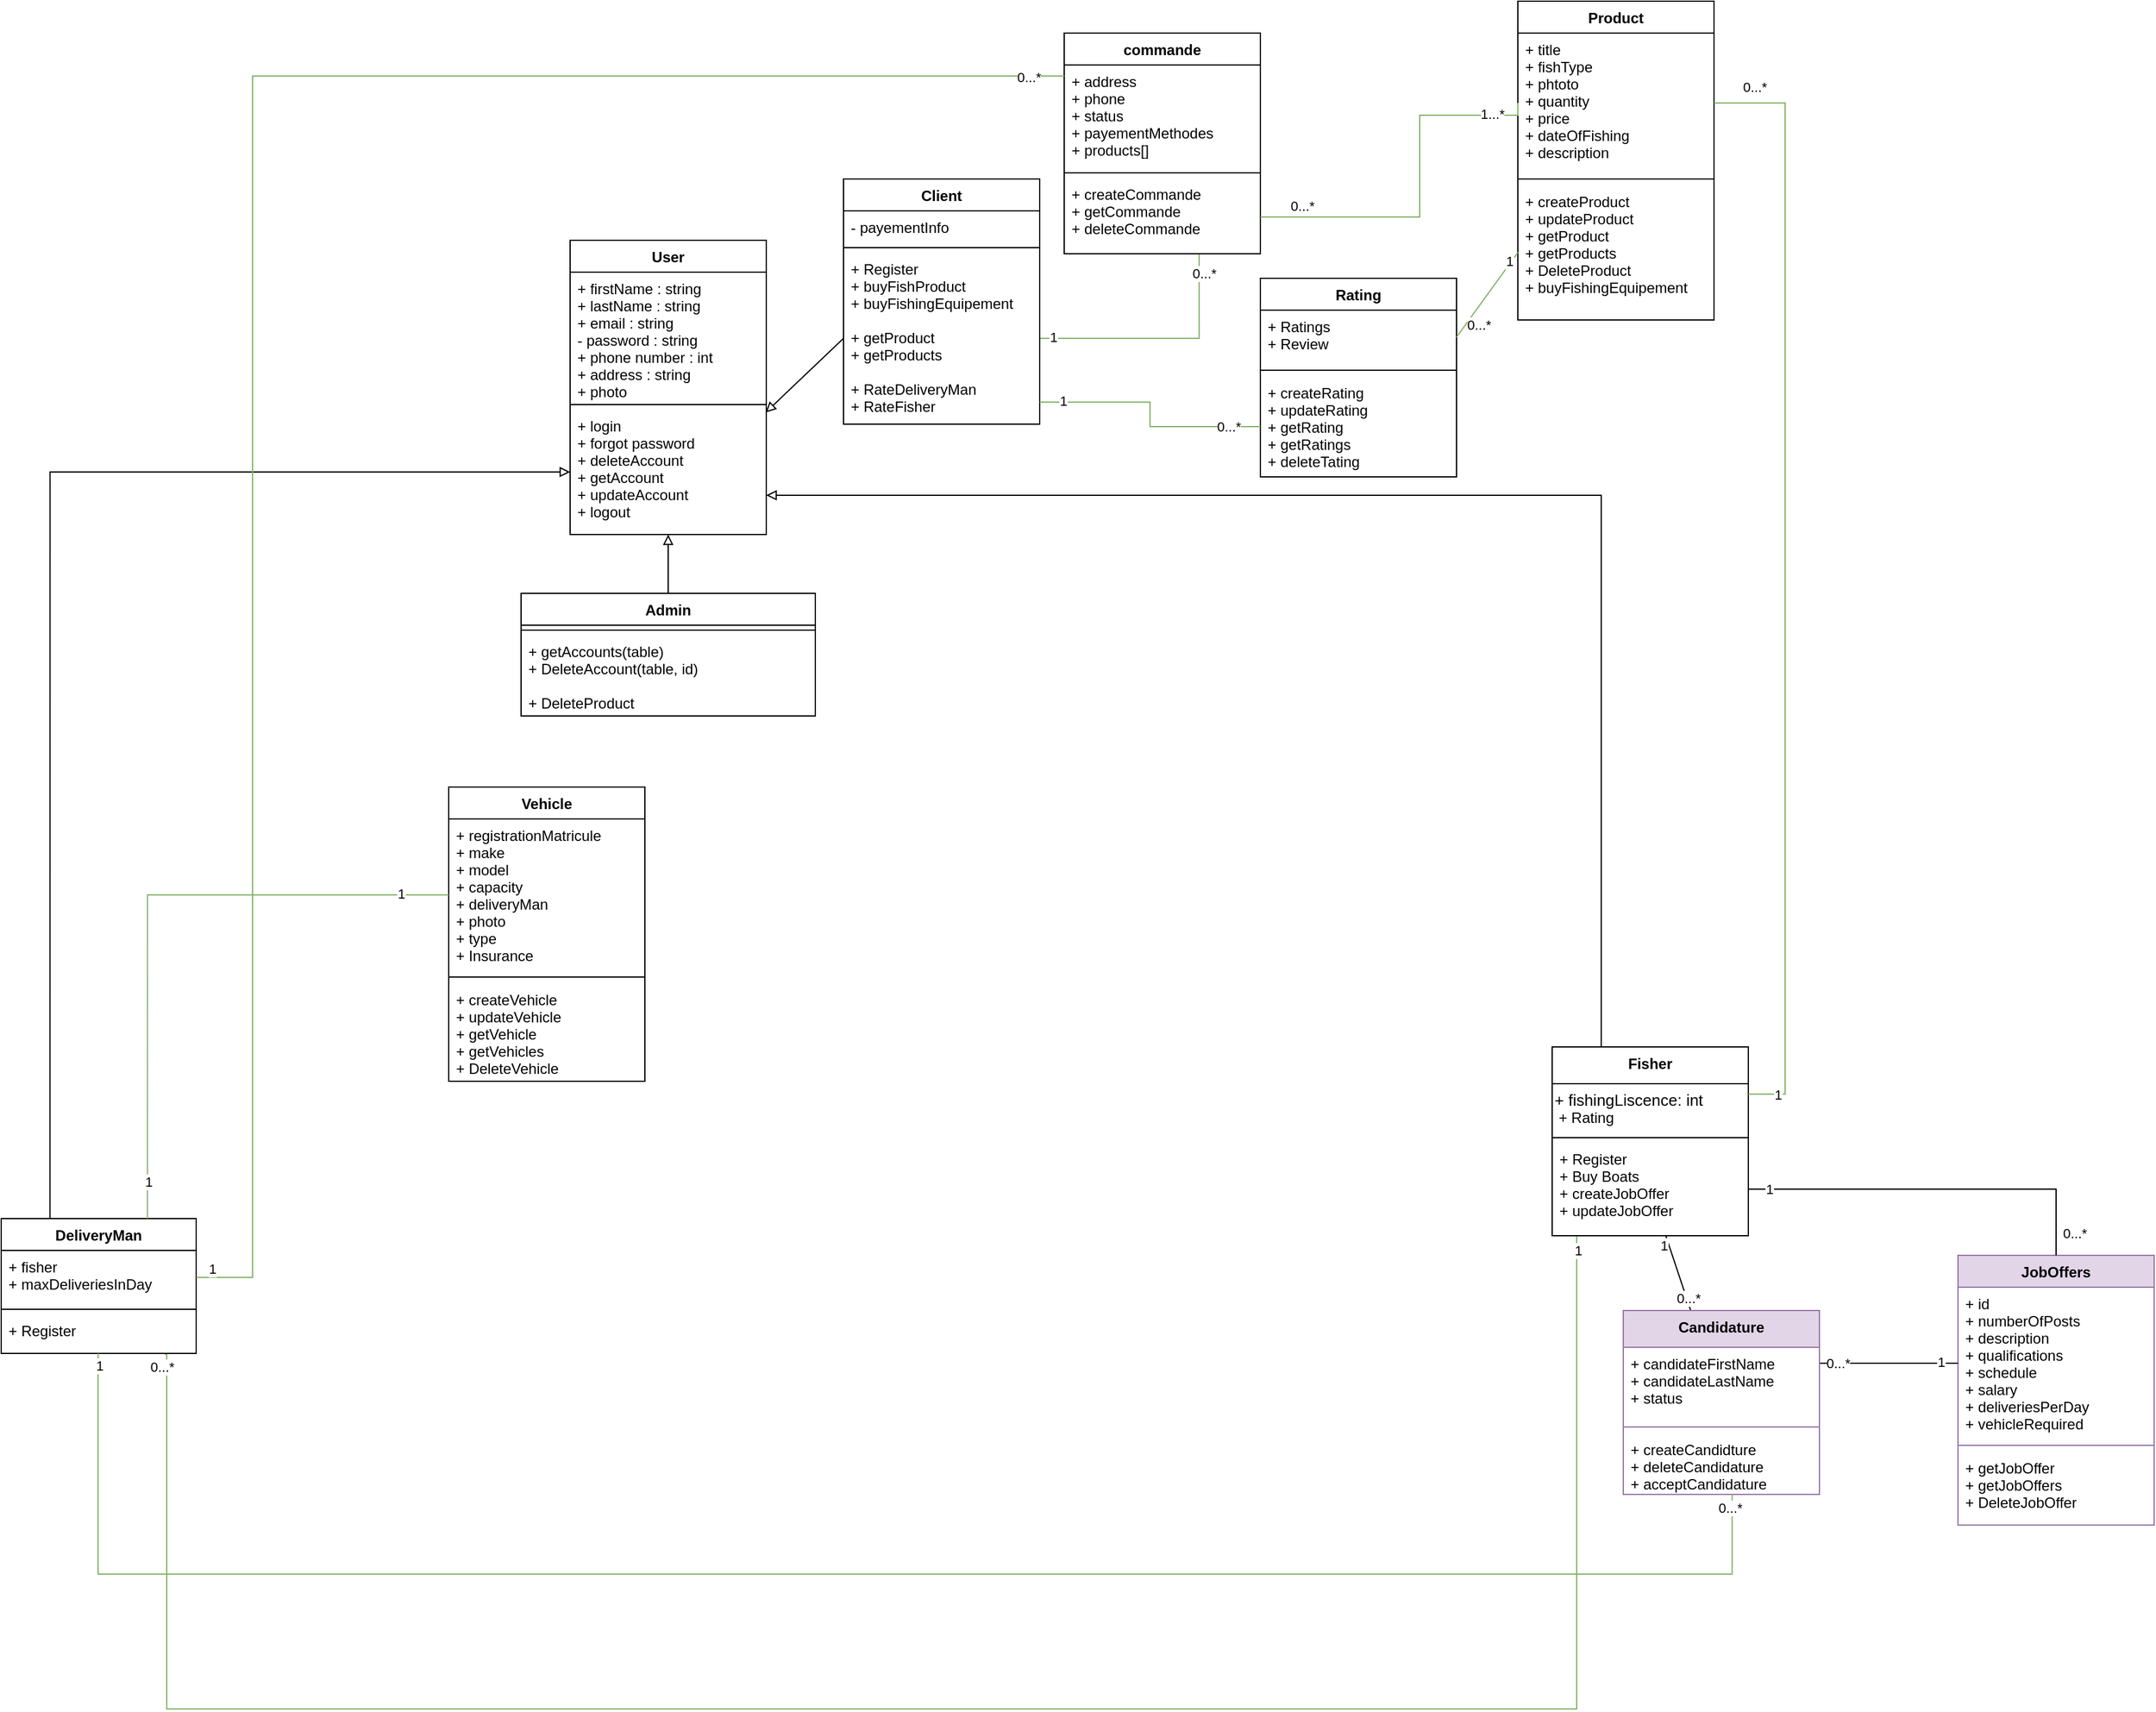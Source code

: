 <mxfile>
    <diagram id="aZIjorGY7UXWxZZk_VA7" name="Page-1">
        <mxGraphModel dx="1736" dy="3966" grid="1" gridSize="10" guides="1" tooltips="1" connect="1" arrows="1" fold="1" page="1" pageScale="1" pageWidth="850" pageHeight="1100" math="0" shadow="0">
            <root>
                <mxCell id="0"/>
                <mxCell id="1" parent="0"/>
                <mxCell id="8Mmd9B4hTZwMJkrOTyFo-38" style="rounded=0;orthogonalLoop=1;jettySize=auto;elbow=vertical;html=1;endArrow=block;endFill=0;edgeStyle=orthogonalEdgeStyle;exitX=0.25;exitY=0;exitDx=0;exitDy=0;" parent="1" source="8Mmd9B4hTZwMJkrOTyFo-10" target="zlj9pYZFUHFNdbRgXwXU-6" edge="1">
                    <mxGeometry relative="1" as="geometry">
                        <mxPoint x="180" y="-1830" as="targetPoint"/>
                        <Array as="points">
                            <mxPoint x="860" y="-1810"/>
                        </Array>
                        <mxPoint x="790" y="-1610" as="sourcePoint"/>
                    </mxGeometry>
                </mxCell>
                <mxCell id="4fSHhRv6Qn75-ox5Rb2t-64" style="edgeStyle=orthogonalEdgeStyle;rounded=0;orthogonalLoop=1;jettySize=auto;html=1;entryX=0.838;entryY=1.021;entryDx=0;entryDy=0;entryPerimeter=0;endArrow=none;endFill=0;strokeColor=#82B366;" parent="1" source="8Mmd9B4hTZwMJkrOTyFo-10" target="8Mmd9B4hTZwMJkrOTyFo-28" edge="1">
                    <mxGeometry relative="1" as="geometry">
                        <mxPoint x="780" y="-367.333" as="targetPoint"/>
                        <Array as="points">
                            <mxPoint x="840" y="-820"/>
                            <mxPoint x="-310" y="-820"/>
                        </Array>
                    </mxGeometry>
                </mxCell>
                <mxCell id="4fSHhRv6Qn75-ox5Rb2t-66" value="1" style="edgeLabel;html=1;align=center;verticalAlign=middle;resizable=0;points=[];" parent="4fSHhRv6Qn75-ox5Rb2t-64" vertex="1" connectable="0">
                    <mxGeometry x="-0.986" y="1" relative="1" as="geometry">
                        <mxPoint y="-1" as="offset"/>
                    </mxGeometry>
                </mxCell>
                <mxCell id="4fSHhRv6Qn75-ox5Rb2t-67" value="0...*" style="edgeLabel;html=1;align=center;verticalAlign=middle;resizable=0;points=[];" parent="4fSHhRv6Qn75-ox5Rb2t-64" vertex="1" connectable="0">
                    <mxGeometry x="0.984" y="4" relative="1" as="geometry">
                        <mxPoint y="-3" as="offset"/>
                    </mxGeometry>
                </mxCell>
                <mxCell id="8Mmd9B4hTZwMJkrOTyFo-10" value=" Fisher" style="swimlane;fontStyle=1;align=center;verticalAlign=top;childLayout=stackLayout;horizontal=1;startSize=30;horizontalStack=0;resizeParent=1;resizeParentMax=0;resizeLast=0;collapsible=1;marginBottom=0;" parent="1" vertex="1">
                    <mxGeometry x="820" y="-1360" width="160" height="154" as="geometry"/>
                </mxCell>
                <mxCell id="jIOh63rb734gAdqWBJmO-16" value="&lt;span style=&quot;font-size: 13px;&quot;&gt;+ fishingLiscence: int&lt;/span&gt;&lt;br style=&quot;border-color: var(--border-color); padding: 0px; margin: 0px; font-size: 13px;&quot;&gt;&amp;nbsp;+ Rating" style="text;html=1;align=left;verticalAlign=middle;resizable=0;points=[];autosize=1;strokeColor=none;fillColor=none;" parent="8Mmd9B4hTZwMJkrOTyFo-10" vertex="1">
                    <mxGeometry y="30" width="160" height="40" as="geometry"/>
                </mxCell>
                <mxCell id="8Mmd9B4hTZwMJkrOTyFo-12" value="" style="line;strokeWidth=1;fillColor=none;align=left;verticalAlign=middle;spacingTop=-1;spacingLeft=3;spacingRight=3;rotatable=0;labelPosition=right;points=[];portConstraint=eastwest;strokeColor=inherit;" parent="8Mmd9B4hTZwMJkrOTyFo-10" vertex="1">
                    <mxGeometry y="70" width="160" height="8" as="geometry"/>
                </mxCell>
                <mxCell id="8Mmd9B4hTZwMJkrOTyFo-13" value="+ Register&#10;+ Buy Boats&#10;+ createJobOffer&#10;+ updateJobOffer" style="text;strokeColor=none;fillColor=none;align=left;verticalAlign=top;spacingLeft=4;spacingRight=4;overflow=hidden;rotatable=0;points=[[0,0.5],[1,0.5]];portConstraint=eastwest;" parent="8Mmd9B4hTZwMJkrOTyFo-10" vertex="1">
                    <mxGeometry y="78" width="160" height="76" as="geometry"/>
                </mxCell>
                <mxCell id="8Mmd9B4hTZwMJkrOTyFo-39" style="edgeStyle=orthogonalEdgeStyle;rounded=0;orthogonalLoop=1;jettySize=auto;html=1;endArrow=block;endFill=0;elbow=vertical;entryX=0;entryY=0.5;entryDx=0;entryDy=0;exitX=0.25;exitY=0;exitDx=0;exitDy=0;" parent="1" source="8Mmd9B4hTZwMJkrOTyFo-25" target="zlj9pYZFUHFNdbRgXwXU-6" edge="1">
                    <mxGeometry relative="1" as="geometry">
                        <mxPoint x="340" y="-160" as="targetPoint"/>
                        <mxPoint x="-358.734" y="-1642" as="sourcePoint"/>
                        <Array as="points">
                            <mxPoint x="-405" y="-1829"/>
                        </Array>
                    </mxGeometry>
                </mxCell>
                <mxCell id="8Mmd9B4hTZwMJkrOTyFo-25" value=" DeliveryMan" style="swimlane;fontStyle=1;align=center;verticalAlign=top;childLayout=stackLayout;horizontal=1;startSize=26;horizontalStack=0;resizeParent=1;resizeParentMax=0;resizeLast=0;collapsible=1;marginBottom=0;" parent="1" vertex="1">
                    <mxGeometry x="-445" y="-1220" width="159" height="110" as="geometry"/>
                </mxCell>
                <mxCell id="8Mmd9B4hTZwMJkrOTyFo-26" value="+ fisher&#10;+ maxDeliveriesInDay" style="text;strokeColor=none;fillColor=none;align=left;verticalAlign=top;spacingLeft=4;spacingRight=4;overflow=hidden;rotatable=0;points=[[0,0.5],[1,0.5]];portConstraint=eastwest;" parent="8Mmd9B4hTZwMJkrOTyFo-25" vertex="1">
                    <mxGeometry y="26" width="159" height="44" as="geometry"/>
                </mxCell>
                <mxCell id="8Mmd9B4hTZwMJkrOTyFo-27" value="" style="line;strokeWidth=1;fillColor=none;align=left;verticalAlign=middle;spacingTop=-1;spacingLeft=3;spacingRight=3;rotatable=0;labelPosition=right;points=[];portConstraint=eastwest;strokeColor=inherit;" parent="8Mmd9B4hTZwMJkrOTyFo-25" vertex="1">
                    <mxGeometry y="70" width="159" height="8" as="geometry"/>
                </mxCell>
                <mxCell id="8Mmd9B4hTZwMJkrOTyFo-28" value="+ Register&#10;" style="text;strokeColor=none;fillColor=none;align=left;verticalAlign=top;spacingLeft=4;spacingRight=4;overflow=hidden;rotatable=0;points=[[0,0.5],[1,0.5]];portConstraint=eastwest;" parent="8Mmd9B4hTZwMJkrOTyFo-25" vertex="1">
                    <mxGeometry y="78" width="159" height="32" as="geometry"/>
                </mxCell>
                <mxCell id="2" style="edgeStyle=none;html=1;exitX=0.5;exitY=0;exitDx=0;exitDy=0;endArrow=block;endFill=0;" parent="1" source="8Mmd9B4hTZwMJkrOTyFo-34" target="zlj9pYZFUHFNdbRgXwXU-6" edge="1">
                    <mxGeometry relative="1" as="geometry"/>
                </mxCell>
                <mxCell id="8Mmd9B4hTZwMJkrOTyFo-34" value="Admin" style="swimlane;fontStyle=1;align=center;verticalAlign=top;childLayout=stackLayout;horizontal=1;startSize=26;horizontalStack=0;resizeParent=1;resizeParentMax=0;resizeLast=0;collapsible=1;marginBottom=0;" parent="1" vertex="1">
                    <mxGeometry x="-21" y="-1730" width="240" height="100" as="geometry"/>
                </mxCell>
                <mxCell id="8Mmd9B4hTZwMJkrOTyFo-36" value="" style="line;strokeWidth=1;fillColor=none;align=left;verticalAlign=middle;spacingTop=-1;spacingLeft=3;spacingRight=3;rotatable=0;labelPosition=right;points=[];portConstraint=eastwest;strokeColor=inherit;" parent="8Mmd9B4hTZwMJkrOTyFo-34" vertex="1">
                    <mxGeometry y="26" width="240" height="8" as="geometry"/>
                </mxCell>
                <mxCell id="8Mmd9B4hTZwMJkrOTyFo-37" value="+ getAccounts(table)&#10;+ DeleteAccount(table, id)&#10;&#10;+ DeleteProduct" style="text;strokeColor=none;fillColor=none;align=left;verticalAlign=top;spacingLeft=4;spacingRight=4;overflow=hidden;rotatable=0;points=[[0,0.5],[1,0.5]];portConstraint=eastwest;" parent="8Mmd9B4hTZwMJkrOTyFo-34" vertex="1">
                    <mxGeometry y="34" width="240" height="66" as="geometry"/>
                </mxCell>
                <mxCell id="8Mmd9B4hTZwMJkrOTyFo-44" style="edgeStyle=none;rounded=0;orthogonalLoop=1;jettySize=auto;html=1;endArrow=block;endFill=0;elbow=vertical;exitX=0;exitY=0.5;exitDx=0;exitDy=0;entryX=0.997;entryY=0.024;entryDx=0;entryDy=0;entryPerimeter=0;" parent="1" source="8Mmd9B4hTZwMJkrOTyFo-43" target="zlj9pYZFUHFNdbRgXwXU-6" edge="1">
                    <mxGeometry relative="1" as="geometry">
                        <mxPoint x="592" y="-187" as="targetPoint"/>
                    </mxGeometry>
                </mxCell>
                <mxCell id="VtJmyBHDyWRbUc47lEjj-67" style="rounded=0;orthogonalLoop=1;jettySize=auto;html=1;startArrow=none;endArrow=none;endFill=0;edgeStyle=orthogonalEdgeStyle;exitX=1;exitY=0.5;exitDx=0;exitDy=0;entryX=0.688;entryY=1;entryDx=0;entryDy=0;entryPerimeter=0;strokeColor=#82B366;" parent="1" source="8Mmd9B4hTZwMJkrOTyFo-43" target="VtJmyBHDyWRbUc47lEjj-51" edge="1">
                    <mxGeometry relative="1" as="geometry">
                        <mxPoint x="532" y="-1977" as="targetPoint"/>
                        <mxPoint x="502" y="-1847" as="sourcePoint"/>
                    </mxGeometry>
                </mxCell>
                <mxCell id="4fSHhRv6Qn75-ox5Rb2t-3" value="0...*" style="edgeLabel;html=1;align=center;verticalAlign=middle;resizable=0;points=[];" parent="VtJmyBHDyWRbUc47lEjj-67" vertex="1" connectable="0">
                    <mxGeometry x="0.831" y="-4" relative="1" as="geometry">
                        <mxPoint y="-1" as="offset"/>
                    </mxGeometry>
                </mxCell>
                <mxCell id="4fSHhRv6Qn75-ox5Rb2t-4" value="1" style="edgeLabel;html=1;align=center;verticalAlign=middle;resizable=0;points=[];" parent="VtJmyBHDyWRbUc47lEjj-67" vertex="1" connectable="0">
                    <mxGeometry x="-0.929" y="1" relative="1" as="geometry">
                        <mxPoint x="4" as="offset"/>
                    </mxGeometry>
                </mxCell>
                <mxCell id="8Mmd9B4hTZwMJkrOTyFo-40" value="Client" style="swimlane;fontStyle=1;align=center;verticalAlign=top;childLayout=stackLayout;horizontal=1;startSize=26;horizontalStack=0;resizeParent=1;resizeParentMax=0;resizeLast=0;collapsible=1;marginBottom=0;" parent="1" vertex="1">
                    <mxGeometry x="242" y="-2068" width="160" height="200" as="geometry"/>
                </mxCell>
                <mxCell id="8Mmd9B4hTZwMJkrOTyFo-41" value="- payementInfo" style="text;strokeColor=none;fillColor=none;align=left;verticalAlign=top;spacingLeft=4;spacingRight=4;overflow=hidden;rotatable=0;points=[[0,0.5],[1,0.5]];portConstraint=eastwest;" parent="8Mmd9B4hTZwMJkrOTyFo-40" vertex="1">
                    <mxGeometry y="26" width="160" height="26" as="geometry"/>
                </mxCell>
                <mxCell id="8Mmd9B4hTZwMJkrOTyFo-42" value="" style="line;strokeWidth=1;fillColor=none;align=left;verticalAlign=middle;spacingTop=-1;spacingLeft=3;spacingRight=3;rotatable=0;labelPosition=right;points=[];portConstraint=eastwest;strokeColor=inherit;" parent="8Mmd9B4hTZwMJkrOTyFo-40" vertex="1">
                    <mxGeometry y="52" width="160" height="8" as="geometry"/>
                </mxCell>
                <mxCell id="8Mmd9B4hTZwMJkrOTyFo-43" value="+ Register&#10;+ buyFishProduct&#10;+ buyFishingEquipement&#10;&#10;+ getProduct&#10;+ getProducts&#10;&#10;+ RateDeliveryMan&#10;+ RateFisher" style="text;strokeColor=none;fillColor=none;align=left;verticalAlign=top;spacingLeft=4;spacingRight=4;overflow=hidden;rotatable=0;points=[[0,0.5],[1,0.5]];portConstraint=eastwest;" parent="8Mmd9B4hTZwMJkrOTyFo-40" vertex="1">
                    <mxGeometry y="60" width="160" height="140" as="geometry"/>
                </mxCell>
                <mxCell id="zlj9pYZFUHFNdbRgXwXU-3" value="User" style="swimlane;fontStyle=1;align=center;verticalAlign=top;childLayout=stackLayout;horizontal=1;startSize=26;horizontalStack=0;resizeParent=1;resizeParentMax=0;resizeLast=0;collapsible=1;marginBottom=0;" parent="1" vertex="1">
                    <mxGeometry x="19" y="-2018" width="160" height="240" as="geometry"/>
                </mxCell>
                <mxCell id="zlj9pYZFUHFNdbRgXwXU-4" value="+ firstName : string&#10;+ lastName : string&#10;+ email : string&#10;- password : string&#10;+ phone number : int&#10;+ address : string&#10;+ photo" style="text;strokeColor=none;fillColor=none;align=left;verticalAlign=top;spacingLeft=4;spacingRight=4;overflow=hidden;rotatable=0;points=[[0,0.5],[1,0.5]];portConstraint=eastwest;" parent="zlj9pYZFUHFNdbRgXwXU-3" vertex="1">
                    <mxGeometry y="26" width="160" height="104" as="geometry"/>
                </mxCell>
                <mxCell id="zlj9pYZFUHFNdbRgXwXU-5" value="" style="line;strokeWidth=1;fillColor=none;align=left;verticalAlign=middle;spacingTop=-1;spacingLeft=3;spacingRight=3;rotatable=0;labelPosition=right;points=[];portConstraint=eastwest;strokeColor=inherit;" parent="zlj9pYZFUHFNdbRgXwXU-3" vertex="1">
                    <mxGeometry y="130" width="160" height="8" as="geometry"/>
                </mxCell>
                <mxCell id="zlj9pYZFUHFNdbRgXwXU-6" value="+ login&#10;+ forgot password&#10;+ deleteAccount&#10;+ getAccount&#10;+ updateAccount&#10;+ logout" style="text;strokeColor=none;fillColor=none;align=left;verticalAlign=top;spacingLeft=4;spacingRight=4;overflow=hidden;rotatable=0;points=[[0,0.5],[1,0.5]];portConstraint=eastwest;" parent="zlj9pYZFUHFNdbRgXwXU-3" vertex="1">
                    <mxGeometry y="138" width="160" height="102" as="geometry"/>
                </mxCell>
                <mxCell id="zlj9pYZFUHFNdbRgXwXU-14" value="Vehicle" style="swimlane;fontStyle=1;align=center;verticalAlign=top;childLayout=stackLayout;horizontal=1;startSize=26;horizontalStack=0;resizeParent=1;resizeParentMax=0;resizeLast=0;collapsible=1;marginBottom=0;" parent="1" vertex="1">
                    <mxGeometry x="-80" y="-1572" width="160" height="240" as="geometry">
                        <mxRectangle x="500" y="-190" width="70" height="30" as="alternateBounds"/>
                    </mxGeometry>
                </mxCell>
                <mxCell id="zlj9pYZFUHFNdbRgXwXU-15" value="+ registrationMatricule&#10;+ make&#10;+ model&#10;+ capacity &#10;+ deliveryMan&#10;+ photo&#10;+ type&#10;+ Insurance" style="text;strokeColor=none;fillColor=none;align=left;verticalAlign=top;spacingLeft=4;spacingRight=4;overflow=hidden;rotatable=0;points=[[0,0.5],[1,0.5]];portConstraint=eastwest;" parent="zlj9pYZFUHFNdbRgXwXU-14" vertex="1">
                    <mxGeometry y="26" width="160" height="124" as="geometry"/>
                </mxCell>
                <mxCell id="zlj9pYZFUHFNdbRgXwXU-16" value="" style="line;strokeWidth=1;fillColor=none;align=left;verticalAlign=middle;spacingTop=-1;spacingLeft=3;spacingRight=3;rotatable=0;labelPosition=right;points=[];portConstraint=eastwest;strokeColor=inherit;" parent="zlj9pYZFUHFNdbRgXwXU-14" vertex="1">
                    <mxGeometry y="150" width="160" height="10" as="geometry"/>
                </mxCell>
                <mxCell id="zlj9pYZFUHFNdbRgXwXU-17" value="+ createVehicle&#10;+ updateVehicle&#10;+ getVehicle&#10;+ getVehicles&#10;+ DeleteVehicle" style="text;strokeColor=none;fillColor=none;align=left;verticalAlign=top;spacingLeft=4;spacingRight=4;overflow=hidden;rotatable=0;points=[[0,0.5,0,0,0],[0.46,1,0,0,3]];portConstraint=eastwest;" parent="zlj9pYZFUHFNdbRgXwXU-14" vertex="1">
                    <mxGeometry y="160" width="160" height="80" as="geometry"/>
                </mxCell>
                <mxCell id="zlj9pYZFUHFNdbRgXwXU-23" value="Product" style="swimlane;fontStyle=1;align=center;verticalAlign=top;childLayout=stackLayout;horizontal=1;startSize=26;horizontalStack=0;resizeParent=1;resizeParentMax=0;resizeLast=0;collapsible=1;marginBottom=0;" parent="1" vertex="1">
                    <mxGeometry x="792" y="-2213" width="160" height="260" as="geometry">
                        <mxRectangle x="500" y="-190" width="70" height="30" as="alternateBounds"/>
                    </mxGeometry>
                </mxCell>
                <mxCell id="zlj9pYZFUHFNdbRgXwXU-24" value="+ title&#10;+ fishType&#10;+ phtoto&#10;+ quantity&#10;+ price&#10;+ dateOfFishing&#10;+ description" style="text;strokeColor=none;fillColor=none;align=left;verticalAlign=top;spacingLeft=4;spacingRight=4;overflow=hidden;rotatable=0;points=[[0,0.5],[1,0.5]];portConstraint=eastwest;" parent="zlj9pYZFUHFNdbRgXwXU-23" vertex="1">
                    <mxGeometry y="26" width="160" height="114" as="geometry"/>
                </mxCell>
                <mxCell id="zlj9pYZFUHFNdbRgXwXU-25" value="" style="line;strokeWidth=1;fillColor=none;align=left;verticalAlign=middle;spacingTop=-1;spacingLeft=3;spacingRight=3;rotatable=0;labelPosition=right;points=[];portConstraint=eastwest;strokeColor=inherit;" parent="zlj9pYZFUHFNdbRgXwXU-23" vertex="1">
                    <mxGeometry y="140" width="160" height="10" as="geometry"/>
                </mxCell>
                <mxCell id="zlj9pYZFUHFNdbRgXwXU-26" value="+ createProduct&#10;+ updateProduct&#10;+ getProduct&#10;+ getProducts&#10;+ DeleteProduct&#10;+ buyFishingEquipement" style="text;strokeColor=none;fillColor=none;align=left;verticalAlign=top;spacingLeft=4;spacingRight=4;overflow=hidden;rotatable=0;points=[[0,0.5],[1,0.5]];portConstraint=eastwest;" parent="zlj9pYZFUHFNdbRgXwXU-23" vertex="1">
                    <mxGeometry y="150" width="160" height="110" as="geometry"/>
                </mxCell>
                <mxCell id="zlj9pYZFUHFNdbRgXwXU-27" value="JobOffers" style="swimlane;fontStyle=1;align=center;verticalAlign=top;childLayout=stackLayout;horizontal=1;startSize=26;horizontalStack=0;resizeParent=1;resizeParentMax=0;resizeLast=0;collapsible=1;marginBottom=0;fillColor=#e1d5e7;strokeColor=#9673a6;" parent="1" vertex="1">
                    <mxGeometry x="1151" y="-1190" width="160" height="220" as="geometry">
                        <mxRectangle x="500" y="-190" width="70" height="30" as="alternateBounds"/>
                    </mxGeometry>
                </mxCell>
                <mxCell id="zlj9pYZFUHFNdbRgXwXU-28" value="+ id&#10;+ numberOfPosts&#10;+ description&#10;+ qualifications&#10;+ schedule&#10;+ salary&#10;+ deliveriesPerDay&#10;+ vehicleRequired" style="text;strokeColor=none;fillColor=none;align=left;verticalAlign=top;spacingLeft=4;spacingRight=4;overflow=hidden;rotatable=0;points=[[0,0.5],[1,0.5]];portConstraint=eastwest;" parent="zlj9pYZFUHFNdbRgXwXU-27" vertex="1">
                    <mxGeometry y="26" width="160" height="124" as="geometry"/>
                </mxCell>
                <mxCell id="zlj9pYZFUHFNdbRgXwXU-29" value="" style="line;strokeWidth=1;fillColor=none;align=left;verticalAlign=middle;spacingTop=-1;spacingLeft=3;spacingRight=3;rotatable=0;labelPosition=right;points=[];portConstraint=eastwest;strokeColor=inherit;" parent="zlj9pYZFUHFNdbRgXwXU-27" vertex="1">
                    <mxGeometry y="150" width="160" height="10" as="geometry"/>
                </mxCell>
                <mxCell id="zlj9pYZFUHFNdbRgXwXU-30" value="+ getJobOffer&#10;+ getJobOffers&#10;+ DeleteJobOffer" style="text;strokeColor=none;fillColor=none;align=left;verticalAlign=top;spacingLeft=4;spacingRight=4;overflow=hidden;rotatable=0;points=[[0,0.5],[1,0.5]];portConstraint=eastwest;" parent="zlj9pYZFUHFNdbRgXwXU-27" vertex="1">
                    <mxGeometry y="160" width="160" height="60" as="geometry"/>
                </mxCell>
                <mxCell id="VtJmyBHDyWRbUc47lEjj-2" style="edgeStyle=orthogonalEdgeStyle;rounded=0;orthogonalLoop=1;jettySize=auto;html=1;entryX=1;entryY=0.25;entryDx=0;entryDy=0;endArrow=none;endFill=0;exitX=1;exitY=0.5;exitDx=0;exitDy=0;strokeColor=#82B366;" parent="1" source="zlj9pYZFUHFNdbRgXwXU-24" target="8Mmd9B4hTZwMJkrOTyFo-10" edge="1">
                    <mxGeometry relative="1" as="geometry">
                        <Array as="points">
                            <mxPoint x="1010" y="-2130"/>
                            <mxPoint x="1010" y="-1321"/>
                        </Array>
                    </mxGeometry>
                </mxCell>
                <mxCell id="VtJmyBHDyWRbUc47lEjj-24" value="0...*" style="edgeLabel;html=1;align=center;verticalAlign=middle;resizable=0;points=[];" parent="VtJmyBHDyWRbUc47lEjj-2" vertex="1" connectable="0">
                    <mxGeometry x="-0.963" y="-2" relative="1" as="geometry">
                        <mxPoint x="16" y="-15" as="offset"/>
                    </mxGeometry>
                </mxCell>
                <mxCell id="VtJmyBHDyWRbUc47lEjj-25" value="1" style="edgeLabel;html=1;align=center;verticalAlign=middle;resizable=0;points=[];" parent="VtJmyBHDyWRbUc47lEjj-2" vertex="1" connectable="0">
                    <mxGeometry x="0.985" y="1" relative="1" as="geometry">
                        <mxPoint x="17" y="-1" as="offset"/>
                    </mxGeometry>
                </mxCell>
                <mxCell id="VtJmyBHDyWRbUc47lEjj-8" style="edgeStyle=orthogonalEdgeStyle;rounded=0;orthogonalLoop=1;jettySize=auto;html=1;exitX=0;exitY=0.5;exitDx=0;exitDy=0;entryX=0.75;entryY=0;entryDx=0;entryDy=0;endArrow=none;endFill=0;fillColor=#d5e8d4;strokeColor=#82B366;" parent="1" source="zlj9pYZFUHFNdbRgXwXU-15" target="8Mmd9B4hTZwMJkrOTyFo-25" edge="1">
                    <mxGeometry relative="1" as="geometry">
                        <mxPoint x="-290" y="-1553" as="targetPoint"/>
                        <Array as="points">
                            <mxPoint x="-326" y="-1484"/>
                        </Array>
                    </mxGeometry>
                </mxCell>
                <mxCell id="VtJmyBHDyWRbUc47lEjj-40" value="1" style="edgeLabel;html=1;align=center;verticalAlign=middle;resizable=0;points=[];" parent="VtJmyBHDyWRbUc47lEjj-8" vertex="1" connectable="0">
                    <mxGeometry x="0.879" y="1" relative="1" as="geometry">
                        <mxPoint x="-1" as="offset"/>
                    </mxGeometry>
                </mxCell>
                <mxCell id="VtJmyBHDyWRbUc47lEjj-41" value="1" style="edgeLabel;html=1;align=center;verticalAlign=middle;resizable=0;points=[];" parent="VtJmyBHDyWRbUc47lEjj-8" vertex="1" connectable="0">
                    <mxGeometry x="-0.893" y="2" relative="1" as="geometry">
                        <mxPoint x="-12" y="-3" as="offset"/>
                    </mxGeometry>
                </mxCell>
                <mxCell id="VtJmyBHDyWRbUc47lEjj-10" style="edgeStyle=elbowEdgeStyle;rounded=0;orthogonalLoop=1;jettySize=auto;html=1;endArrow=none;endFill=0;entryX=1;entryY=0.5;entryDx=0;entryDy=0;exitX=0.5;exitY=0;exitDx=0;exitDy=0;" parent="1" source="zlj9pYZFUHFNdbRgXwXU-27" target="8Mmd9B4hTZwMJkrOTyFo-13" edge="1">
                    <mxGeometry relative="1" as="geometry">
                        <mxPoint x="1041" y="-1130" as="targetPoint"/>
                        <Array as="points">
                            <mxPoint x="1231" y="-1230"/>
                            <mxPoint x="1190" y="-1070"/>
                            <mxPoint x="1171" y="-1080"/>
                            <mxPoint x="1281" y="-1680"/>
                            <mxPoint x="1441" y="-1660"/>
                        </Array>
                        <mxPoint x="1170" y="-1020" as="sourcePoint"/>
                    </mxGeometry>
                </mxCell>
                <mxCell id="VtJmyBHDyWRbUc47lEjj-26" value="0...*" style="edgeLabel;html=1;align=center;verticalAlign=middle;resizable=0;points=[];" parent="VtJmyBHDyWRbUc47lEjj-10" vertex="1" connectable="0">
                    <mxGeometry x="-0.969" y="3" relative="1" as="geometry">
                        <mxPoint x="18" y="-14" as="offset"/>
                    </mxGeometry>
                </mxCell>
                <mxCell id="VtJmyBHDyWRbUc47lEjj-27" value="1" style="edgeLabel;html=1;align=center;verticalAlign=middle;resizable=0;points=[];" parent="VtJmyBHDyWRbUc47lEjj-10" vertex="1" connectable="0">
                    <mxGeometry x="0.963" y="-1" relative="1" as="geometry">
                        <mxPoint x="11" y="1" as="offset"/>
                    </mxGeometry>
                </mxCell>
                <mxCell id="VtJmyBHDyWRbUc47lEjj-48" value="commande" style="swimlane;fontStyle=1;align=center;verticalAlign=top;childLayout=stackLayout;horizontal=1;startSize=26;horizontalStack=0;resizeParent=1;resizeParentMax=0;resizeLast=0;collapsible=1;marginBottom=0;" parent="1" vertex="1">
                    <mxGeometry x="422" y="-2187" width="160" height="180" as="geometry"/>
                </mxCell>
                <mxCell id="VtJmyBHDyWRbUc47lEjj-49" value="+ address&#10;+ phone&#10;+ status&#10;+ payementMethodes&#10;+ products[]" style="text;strokeColor=none;fillColor=none;align=left;verticalAlign=top;spacingLeft=4;spacingRight=4;overflow=hidden;rotatable=0;points=[[0,0.5],[1,0.5]];portConstraint=eastwest;" parent="VtJmyBHDyWRbUc47lEjj-48" vertex="1">
                    <mxGeometry y="26" width="160" height="84" as="geometry"/>
                </mxCell>
                <mxCell id="VtJmyBHDyWRbUc47lEjj-50" value="" style="line;strokeWidth=1;fillColor=none;align=left;verticalAlign=middle;spacingTop=-1;spacingLeft=3;spacingRight=3;rotatable=0;labelPosition=right;points=[];portConstraint=eastwest;strokeColor=inherit;" parent="VtJmyBHDyWRbUc47lEjj-48" vertex="1">
                    <mxGeometry y="110" width="160" height="8" as="geometry"/>
                </mxCell>
                <mxCell id="VtJmyBHDyWRbUc47lEjj-51" value="+ createCommande&#10;+ getCommande&#10;+ deleteCommande" style="text;strokeColor=none;fillColor=none;align=left;verticalAlign=top;spacingLeft=4;spacingRight=4;overflow=hidden;rotatable=0;points=[[0,0.5],[1,0.5]];portConstraint=eastwest;" parent="VtJmyBHDyWRbUc47lEjj-48" vertex="1">
                    <mxGeometry y="118" width="160" height="62" as="geometry"/>
                </mxCell>
                <mxCell id="VtJmyBHDyWRbUc47lEjj-68" style="edgeStyle=orthogonalEdgeStyle;rounded=0;orthogonalLoop=1;jettySize=auto;html=1;endArrow=none;endFill=0;entryX=0;entryY=0.5;entryDx=0;entryDy=0;strokeColor=#82B366;" parent="1" source="VtJmyBHDyWRbUc47lEjj-51" target="zlj9pYZFUHFNdbRgXwXU-24" edge="1">
                    <mxGeometry relative="1" as="geometry">
                        <Array as="points">
                            <mxPoint x="712" y="-2037"/>
                            <mxPoint x="712" y="-2120"/>
                        </Array>
                    </mxGeometry>
                </mxCell>
                <mxCell id="4fSHhRv6Qn75-ox5Rb2t-1" value="0...*" style="edgeLabel;html=1;align=center;verticalAlign=middle;resizable=0;points=[];" parent="VtJmyBHDyWRbUc47lEjj-68" vertex="1" connectable="0">
                    <mxGeometry x="-0.792" relative="1" as="geometry">
                        <mxPoint x="2" y="-9" as="offset"/>
                    </mxGeometry>
                </mxCell>
                <mxCell id="4fSHhRv6Qn75-ox5Rb2t-2" value="1...*" style="edgeLabel;html=1;align=center;verticalAlign=middle;resizable=0;points=[];" parent="VtJmyBHDyWRbUc47lEjj-68" vertex="1" connectable="0">
                    <mxGeometry x="0.904" y="1" relative="1" as="geometry">
                        <mxPoint x="-17" as="offset"/>
                    </mxGeometry>
                </mxCell>
                <mxCell id="VtJmyBHDyWRbUc47lEjj-70" style="edgeStyle=orthogonalEdgeStyle;rounded=0;orthogonalLoop=1;jettySize=auto;html=1;entryX=1;entryY=0.5;entryDx=0;entryDy=0;endArrow=none;endFill=0;strokeColor=#82B366;" parent="1" source="VtJmyBHDyWRbUc47lEjj-49" target="8Mmd9B4hTZwMJkrOTyFo-26" edge="1">
                    <mxGeometry relative="1" as="geometry">
                        <mxPoint x="-310" y="-1650" as="targetPoint"/>
                        <Array as="points">
                            <mxPoint x="-240" y="-2152"/>
                            <mxPoint x="-240" y="-1172"/>
                        </Array>
                    </mxGeometry>
                </mxCell>
                <mxCell id="4fSHhRv6Qn75-ox5Rb2t-9" value="0...*" style="edgeLabel;html=1;align=center;verticalAlign=middle;resizable=0;points=[];" parent="VtJmyBHDyWRbUc47lEjj-70" vertex="1" connectable="0">
                    <mxGeometry x="-0.965" y="1" relative="1" as="geometry">
                        <mxPoint as="offset"/>
                    </mxGeometry>
                </mxCell>
                <mxCell id="4fSHhRv6Qn75-ox5Rb2t-10" value="1" style="edgeLabel;html=1;align=center;verticalAlign=middle;resizable=0;points=[];" parent="VtJmyBHDyWRbUc47lEjj-70" vertex="1" connectable="0">
                    <mxGeometry x="0.949" relative="1" as="geometry">
                        <mxPoint x="-30" y="-7" as="offset"/>
                    </mxGeometry>
                </mxCell>
                <mxCell id="4fSHhRv6Qn75-ox5Rb2t-18" style="edgeStyle=orthogonalEdgeStyle;rounded=0;orthogonalLoop=1;jettySize=auto;html=1;entryX=0;entryY=0.5;entryDx=0;entryDy=0;endArrow=none;endFill=0;" parent="1" source="4fSHhRv6Qn75-ox5Rb2t-13" target="zlj9pYZFUHFNdbRgXwXU-28" edge="1">
                    <mxGeometry relative="1" as="geometry">
                        <mxPoint x="1090" y="-930" as="targetPoint"/>
                        <Array as="points">
                            <mxPoint x="1130" y="-1102"/>
                            <mxPoint x="1130" y="-1102"/>
                        </Array>
                    </mxGeometry>
                </mxCell>
                <mxCell id="4fSHhRv6Qn75-ox5Rb2t-23" value="0...*" style="edgeLabel;html=1;align=center;verticalAlign=middle;resizable=0;points=[];" parent="4fSHhRv6Qn75-ox5Rb2t-18" vertex="1" connectable="0">
                    <mxGeometry x="-0.732" relative="1" as="geometry">
                        <mxPoint as="offset"/>
                    </mxGeometry>
                </mxCell>
                <mxCell id="4fSHhRv6Qn75-ox5Rb2t-24" value="1" style="edgeLabel;html=1;align=center;verticalAlign=middle;resizable=0;points=[];" parent="4fSHhRv6Qn75-ox5Rb2t-18" vertex="1" connectable="0">
                    <mxGeometry x="0.741" y="1" relative="1" as="geometry">
                        <mxPoint as="offset"/>
                    </mxGeometry>
                </mxCell>
                <mxCell id="4fSHhRv6Qn75-ox5Rb2t-19" style="rounded=0;orthogonalLoop=1;jettySize=auto;html=1;endArrow=none;endFill=0;" parent="1" source="4fSHhRv6Qn75-ox5Rb2t-13" target="8Mmd9B4hTZwMJkrOTyFo-13" edge="1">
                    <mxGeometry relative="1" as="geometry"/>
                </mxCell>
                <mxCell id="4fSHhRv6Qn75-ox5Rb2t-25" value="0...*" style="edgeLabel;html=1;align=center;verticalAlign=middle;resizable=0;points=[];" parent="4fSHhRv6Qn75-ox5Rb2t-19" vertex="1" connectable="0">
                    <mxGeometry x="-0.693" y="-1" relative="1" as="geometry">
                        <mxPoint as="offset"/>
                    </mxGeometry>
                </mxCell>
                <mxCell id="4fSHhRv6Qn75-ox5Rb2t-26" value="1" style="edgeLabel;html=1;align=center;verticalAlign=middle;resizable=0;points=[];" parent="4fSHhRv6Qn75-ox5Rb2t-19" vertex="1" connectable="0">
                    <mxGeometry x="0.731" y="-1" relative="1" as="geometry">
                        <mxPoint x="-6" as="offset"/>
                    </mxGeometry>
                </mxCell>
                <mxCell id="4fSHhRv6Qn75-ox5Rb2t-13" value="Candidature" style="swimlane;fontStyle=1;align=center;verticalAlign=top;childLayout=stackLayout;horizontal=1;startSize=30;horizontalStack=0;resizeParent=1;resizeParentMax=0;resizeLast=0;collapsible=1;marginBottom=0;fillColor=#e1d5e7;strokeColor=#9673a6;" parent="1" vertex="1">
                    <mxGeometry x="878" y="-1145" width="160" height="150" as="geometry">
                        <mxRectangle x="500" y="-190" width="70" height="30" as="alternateBounds"/>
                    </mxGeometry>
                </mxCell>
                <mxCell id="4fSHhRv6Qn75-ox5Rb2t-14" value="+ candidateFirstName&#10;+ candidateLastName&#10;+ status" style="text;strokeColor=none;fillColor=none;align=left;verticalAlign=top;spacingLeft=4;spacingRight=4;overflow=hidden;rotatable=0;points=[[0,0.5],[1,0.5]];portConstraint=eastwest;" parent="4fSHhRv6Qn75-ox5Rb2t-13" vertex="1">
                    <mxGeometry y="30" width="160" height="60" as="geometry"/>
                </mxCell>
                <mxCell id="4fSHhRv6Qn75-ox5Rb2t-15" value="" style="line;strokeWidth=1;fillColor=none;align=left;verticalAlign=middle;spacingTop=-1;spacingLeft=3;spacingRight=3;rotatable=0;labelPosition=right;points=[];portConstraint=eastwest;strokeColor=inherit;" parent="4fSHhRv6Qn75-ox5Rb2t-13" vertex="1">
                    <mxGeometry y="90" width="160" height="10" as="geometry"/>
                </mxCell>
                <mxCell id="4fSHhRv6Qn75-ox5Rb2t-16" value="+ createCandidture&#10;+ deleteCandidature&#10;+ acceptCandidature" style="text;strokeColor=none;fillColor=none;align=left;verticalAlign=top;spacingLeft=4;spacingRight=4;overflow=hidden;rotatable=0;points=[[0,0.5],[1,0.5]];portConstraint=eastwest;" parent="4fSHhRv6Qn75-ox5Rb2t-13" vertex="1">
                    <mxGeometry y="100" width="160" height="50" as="geometry"/>
                </mxCell>
                <mxCell id="4fSHhRv6Qn75-ox5Rb2t-20" style="edgeStyle=orthogonalEdgeStyle;rounded=0;orthogonalLoop=1;jettySize=auto;html=1;exitX=0.555;exitY=1.002;exitDx=0;exitDy=0;exitPerimeter=0;endArrow=none;endFill=0;strokeColor=#82B366;" parent="1" source="4fSHhRv6Qn75-ox5Rb2t-16" target="8Mmd9B4hTZwMJkrOTyFo-28" edge="1">
                    <mxGeometry relative="1" as="geometry">
                        <mxPoint x="-161" y="-1190" as="targetPoint"/>
                        <Array as="points">
                            <mxPoint x="967" y="-930"/>
                            <mxPoint x="-366" y="-930"/>
                        </Array>
                    </mxGeometry>
                </mxCell>
                <mxCell id="4fSHhRv6Qn75-ox5Rb2t-21" value="0...*" style="edgeLabel;html=1;align=center;verticalAlign=middle;resizable=0;points=[];" parent="4fSHhRv6Qn75-ox5Rb2t-20" vertex="1" connectable="0">
                    <mxGeometry x="-0.986" y="-2" relative="1" as="geometry">
                        <mxPoint as="offset"/>
                    </mxGeometry>
                </mxCell>
                <mxCell id="4fSHhRv6Qn75-ox5Rb2t-22" value="1" style="edgeLabel;html=1;align=center;verticalAlign=middle;resizable=0;points=[];" parent="4fSHhRv6Qn75-ox5Rb2t-20" vertex="1" connectable="0">
                    <mxGeometry x="0.987" y="-1" relative="1" as="geometry">
                        <mxPoint as="offset"/>
                    </mxGeometry>
                </mxCell>
                <mxCell id="jIOh63rb734gAdqWBJmO-12" style="edgeStyle=orthogonalEdgeStyle;rounded=0;orthogonalLoop=1;jettySize=auto;html=1;entryX=0.488;entryY=1.01;entryDx=0;entryDy=0;entryPerimeter=0;endArrow=block;endFill=0;" parent="1" edge="1">
                    <mxGeometry relative="1" as="geometry">
                        <Array as="points">
                            <mxPoint x="470" y="-1611"/>
                            <mxPoint x="448" y="-1611"/>
                        </Array>
                        <mxPoint x="448.08" y="-1636.18" as="targetPoint"/>
                    </mxGeometry>
                </mxCell>
                <mxCell id="jIOh63rb734gAdqWBJmO-10" style="edgeStyle=orthogonalEdgeStyle;rounded=0;orthogonalLoop=1;jettySize=auto;html=1;entryX=0.459;entryY=0.997;entryDx=0;entryDy=0;entryPerimeter=0;endArrow=block;endFill=0;" parent="1" edge="1">
                    <mxGeometry relative="1" as="geometry">
                        <mxPoint x="443.44" y="-1637.246" as="targetPoint"/>
                    </mxGeometry>
                </mxCell>
                <mxCell id="jIOh63rb734gAdqWBJmO-17" value="Rating" style="swimlane;fontStyle=1;align=center;verticalAlign=top;childLayout=stackLayout;horizontal=1;startSize=26;horizontalStack=0;resizeParent=1;resizeParentMax=0;resizeLast=0;collapsible=1;marginBottom=0;" parent="1" vertex="1">
                    <mxGeometry x="582" y="-1987" width="160" height="162" as="geometry">
                        <mxRectangle x="500" y="-190" width="70" height="30" as="alternateBounds"/>
                    </mxGeometry>
                </mxCell>
                <mxCell id="jIOh63rb734gAdqWBJmO-18" value="+ Ratings&#10;+ Review" style="text;strokeColor=none;fillColor=none;align=left;verticalAlign=top;spacingLeft=4;spacingRight=4;overflow=hidden;rotatable=0;points=[[0,0.5],[1,0.5]];portConstraint=eastwest;" parent="jIOh63rb734gAdqWBJmO-17" vertex="1">
                    <mxGeometry y="26" width="160" height="44" as="geometry"/>
                </mxCell>
                <mxCell id="jIOh63rb734gAdqWBJmO-19" value="" style="line;strokeWidth=1;fillColor=none;align=left;verticalAlign=middle;spacingTop=-1;spacingLeft=3;spacingRight=3;rotatable=0;labelPosition=right;points=[];portConstraint=eastwest;strokeColor=inherit;" parent="jIOh63rb734gAdqWBJmO-17" vertex="1">
                    <mxGeometry y="70" width="160" height="10" as="geometry"/>
                </mxCell>
                <mxCell id="jIOh63rb734gAdqWBJmO-20" value="+ createRating&#10;+ updateRating&#10;+ getRating&#10;+ getRatings&#10;+ deleteTating" style="text;strokeColor=none;fillColor=none;align=left;verticalAlign=top;spacingLeft=4;spacingRight=4;overflow=hidden;rotatable=0;points=[[0,0.5],[1,0.5]];portConstraint=eastwest;" parent="jIOh63rb734gAdqWBJmO-17" vertex="1">
                    <mxGeometry y="80" width="160" height="82" as="geometry"/>
                </mxCell>
                <mxCell id="jIOh63rb734gAdqWBJmO-22" style="edgeStyle=orthogonalEdgeStyle;rounded=0;orthogonalLoop=1;jettySize=auto;html=1;endArrow=none;endFill=0;exitX=0;exitY=0.5;exitDx=0;exitDy=0;strokeColor=#82B366;" parent="1" source="jIOh63rb734gAdqWBJmO-20" target="8Mmd9B4hTZwMJkrOTyFo-43" edge="1">
                    <mxGeometry relative="1" as="geometry">
                        <Array as="points">
                            <mxPoint x="492" y="-1866"/>
                            <mxPoint x="492" y="-1886"/>
                        </Array>
                    </mxGeometry>
                </mxCell>
                <mxCell id="w-I3g8NG5IzQ1lZ0gRGn-1" value="0...*" style="edgeLabel;html=1;align=center;verticalAlign=middle;resizable=0;points=[];" parent="jIOh63rb734gAdqWBJmO-22" vertex="1" connectable="0">
                    <mxGeometry x="-0.735" relative="1" as="geometry">
                        <mxPoint as="offset"/>
                    </mxGeometry>
                </mxCell>
                <mxCell id="w-I3g8NG5IzQ1lZ0gRGn-2" value="1" style="edgeLabel;html=1;align=center;verticalAlign=middle;resizable=0;points=[];" parent="jIOh63rb734gAdqWBJmO-22" vertex="1" connectable="0">
                    <mxGeometry x="0.809" y="-1" relative="1" as="geometry">
                        <mxPoint as="offset"/>
                    </mxGeometry>
                </mxCell>
                <mxCell id="4" style="edgeStyle=none;html=1;entryX=0;entryY=0.5;entryDx=0;entryDy=0;exitX=1;exitY=0.5;exitDx=0;exitDy=0;endArrow=none;endFill=0;strokeColor=#82B366;" parent="1" source="jIOh63rb734gAdqWBJmO-18" target="zlj9pYZFUHFNdbRgXwXU-26" edge="1">
                    <mxGeometry relative="1" as="geometry"/>
                </mxCell>
                <mxCell id="5" value="0...*" style="edgeLabel;html=1;align=center;verticalAlign=middle;resizable=0;points=[];" parent="4" vertex="1" connectable="0">
                    <mxGeometry x="0.754" relative="1" as="geometry">
                        <mxPoint x="-26" y="50" as="offset"/>
                    </mxGeometry>
                </mxCell>
                <mxCell id="6" value="1" style="edgeLabel;html=1;align=center;verticalAlign=middle;resizable=0;points=[];" parent="4" vertex="1" connectable="0">
                    <mxGeometry x="0.761" y="2" relative="1" as="geometry">
                        <mxPoint as="offset"/>
                    </mxGeometry>
                </mxCell>
            </root>
        </mxGraphModel>
    </diagram>
</mxfile>
